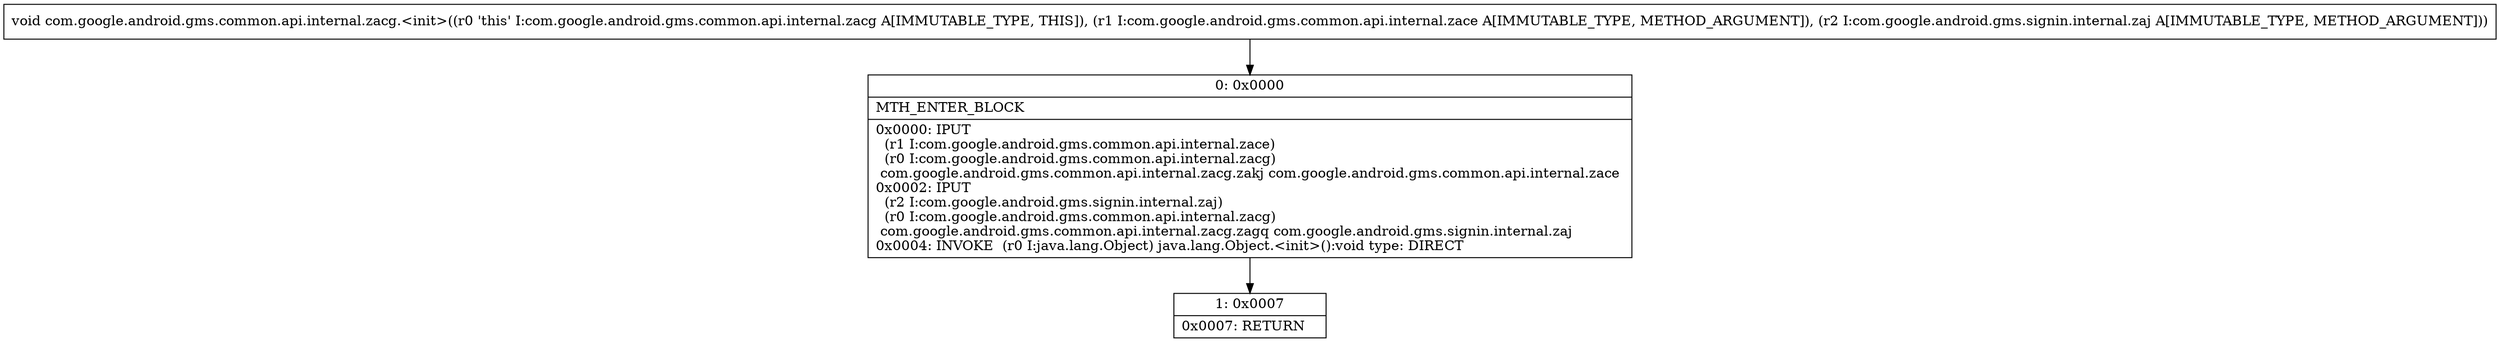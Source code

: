 digraph "CFG forcom.google.android.gms.common.api.internal.zacg.\<init\>(Lcom\/google\/android\/gms\/common\/api\/internal\/zace;Lcom\/google\/android\/gms\/signin\/internal\/zaj;)V" {
Node_0 [shape=record,label="{0\:\ 0x0000|MTH_ENTER_BLOCK\l|0x0000: IPUT  \l  (r1 I:com.google.android.gms.common.api.internal.zace)\l  (r0 I:com.google.android.gms.common.api.internal.zacg)\l com.google.android.gms.common.api.internal.zacg.zakj com.google.android.gms.common.api.internal.zace \l0x0002: IPUT  \l  (r2 I:com.google.android.gms.signin.internal.zaj)\l  (r0 I:com.google.android.gms.common.api.internal.zacg)\l com.google.android.gms.common.api.internal.zacg.zagq com.google.android.gms.signin.internal.zaj \l0x0004: INVOKE  (r0 I:java.lang.Object) java.lang.Object.\<init\>():void type: DIRECT \l}"];
Node_1 [shape=record,label="{1\:\ 0x0007|0x0007: RETURN   \l}"];
MethodNode[shape=record,label="{void com.google.android.gms.common.api.internal.zacg.\<init\>((r0 'this' I:com.google.android.gms.common.api.internal.zacg A[IMMUTABLE_TYPE, THIS]), (r1 I:com.google.android.gms.common.api.internal.zace A[IMMUTABLE_TYPE, METHOD_ARGUMENT]), (r2 I:com.google.android.gms.signin.internal.zaj A[IMMUTABLE_TYPE, METHOD_ARGUMENT])) }"];
MethodNode -> Node_0;
Node_0 -> Node_1;
}

